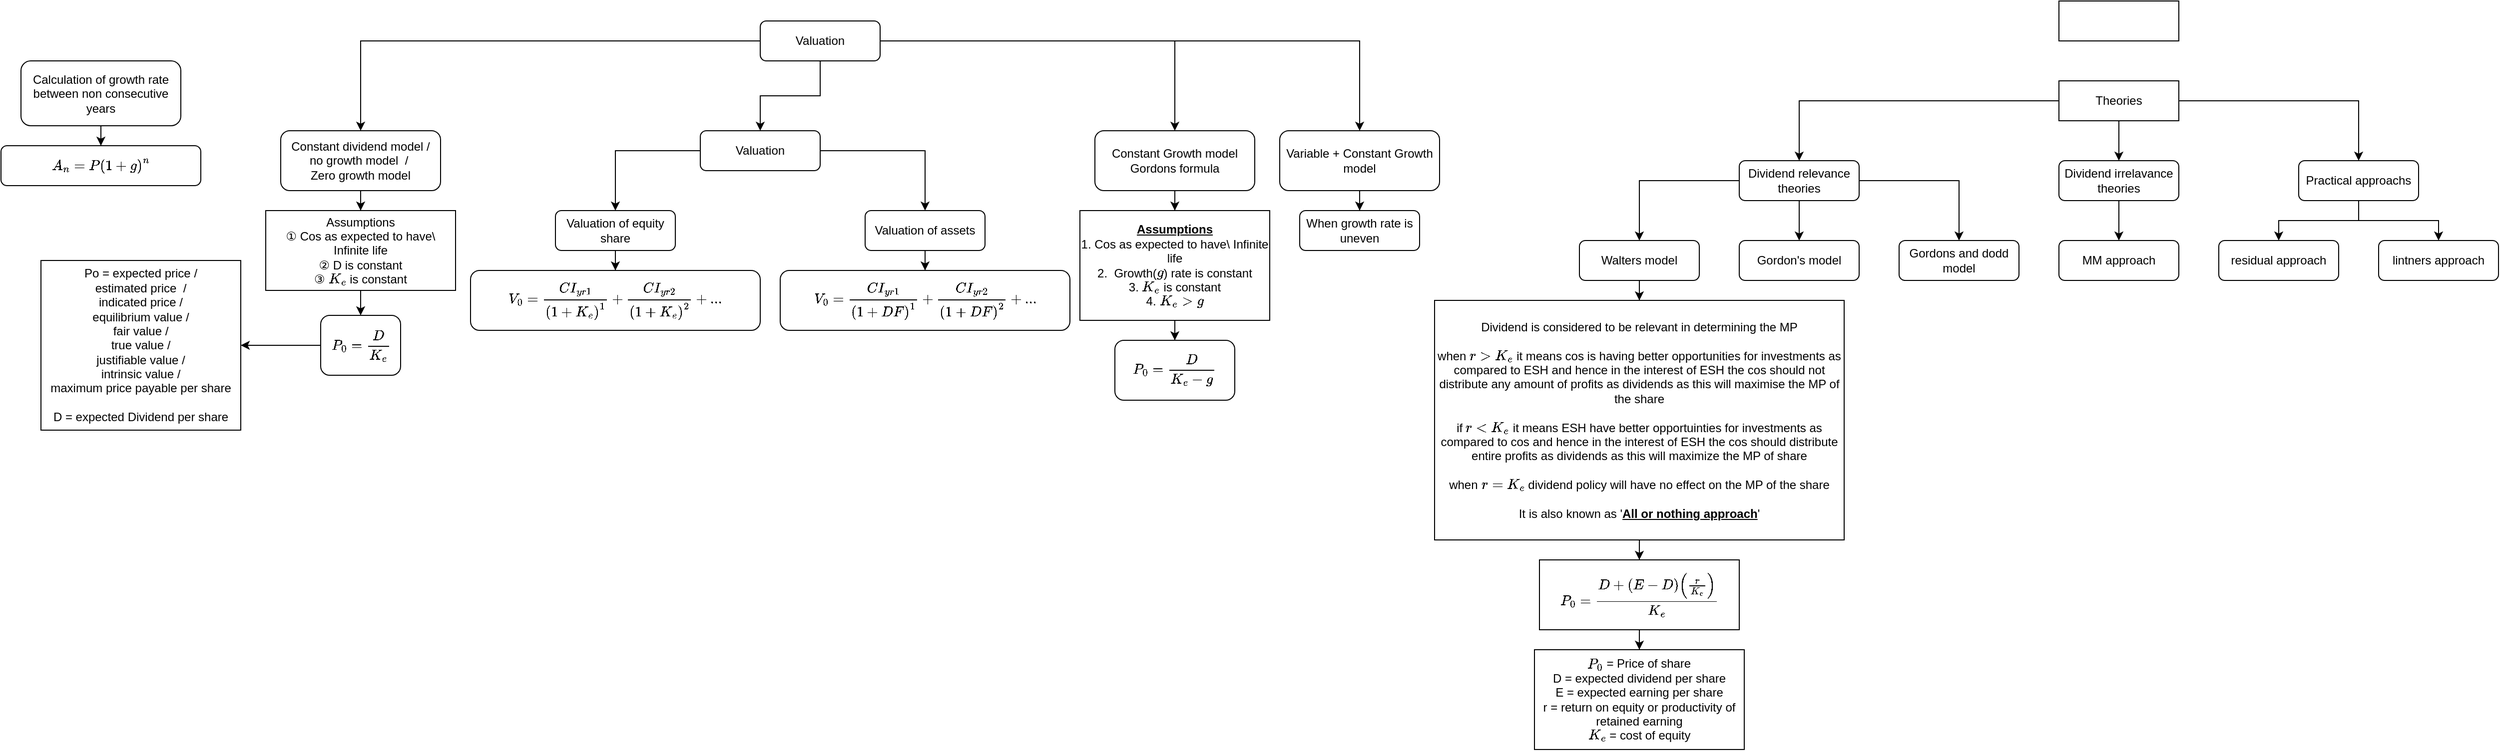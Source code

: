 <mxfile version="14.9.3" type="github">
  <diagram id="XQYA79I7B0DH-fnYUFBf" name="Page-1">
    <mxGraphModel dx="4823" dy="1568" grid="1" gridSize="10" guides="1" tooltips="1" connect="1" arrows="1" fold="1" page="1" pageScale="1" pageWidth="850" pageHeight="1100" math="1" shadow="0">
      <root>
        <mxCell id="0" />
        <mxCell id="1" parent="0" />
        <mxCell id="FfrZzuDR7c2tN7gIPPPY-5" style="edgeStyle=orthogonalEdgeStyle;rounded=0;orthogonalLoop=1;jettySize=auto;html=1;" parent="1" source="FfrZzuDR7c2tN7gIPPPY-1" target="FfrZzuDR7c2tN7gIPPPY-3" edge="1">
          <mxGeometry relative="1" as="geometry" />
        </mxCell>
        <mxCell id="FfrZzuDR7c2tN7gIPPPY-6" style="edgeStyle=orthogonalEdgeStyle;rounded=0;orthogonalLoop=1;jettySize=auto;html=1;" parent="1" source="FfrZzuDR7c2tN7gIPPPY-1" target="FfrZzuDR7c2tN7gIPPPY-2" edge="1">
          <mxGeometry relative="1" as="geometry" />
        </mxCell>
        <mxCell id="FfrZzuDR7c2tN7gIPPPY-7" style="edgeStyle=orthogonalEdgeStyle;rounded=0;orthogonalLoop=1;jettySize=auto;html=1;" parent="1" source="FfrZzuDR7c2tN7gIPPPY-1" target="FfrZzuDR7c2tN7gIPPPY-4" edge="1">
          <mxGeometry relative="1" as="geometry" />
        </mxCell>
        <mxCell id="FfrZzuDR7c2tN7gIPPPY-1" value="Theories" style="rounded=0;whiteSpace=wrap;html=1;" parent="1" vertex="1">
          <mxGeometry x="360" y="80" width="120" height="40" as="geometry" />
        </mxCell>
        <mxCell id="FfrZzuDR7c2tN7gIPPPY-11" style="edgeStyle=orthogonalEdgeStyle;rounded=0;orthogonalLoop=1;jettySize=auto;html=1;" parent="1" source="FfrZzuDR7c2tN7gIPPPY-2" target="FfrZzuDR7c2tN7gIPPPY-9" edge="1">
          <mxGeometry relative="1" as="geometry" />
        </mxCell>
        <mxCell id="FfrZzuDR7c2tN7gIPPPY-12" style="edgeStyle=orthogonalEdgeStyle;rounded=0;orthogonalLoop=1;jettySize=auto;html=1;" parent="1" source="FfrZzuDR7c2tN7gIPPPY-2" target="FfrZzuDR7c2tN7gIPPPY-10" edge="1">
          <mxGeometry relative="1" as="geometry" />
        </mxCell>
        <mxCell id="FfrZzuDR7c2tN7gIPPPY-13" style="edgeStyle=orthogonalEdgeStyle;rounded=0;orthogonalLoop=1;jettySize=auto;html=1;" parent="1" source="FfrZzuDR7c2tN7gIPPPY-2" target="FfrZzuDR7c2tN7gIPPPY-8" edge="1">
          <mxGeometry relative="1" as="geometry" />
        </mxCell>
        <mxCell id="FfrZzuDR7c2tN7gIPPPY-2" value="Dividend relevance theories" style="rounded=1;whiteSpace=wrap;html=1;" parent="1" vertex="1">
          <mxGeometry x="40" y="160" width="120" height="40" as="geometry" />
        </mxCell>
        <mxCell id="FfrZzuDR7c2tN7gIPPPY-15" style="edgeStyle=orthogonalEdgeStyle;rounded=0;orthogonalLoop=1;jettySize=auto;html=1;" parent="1" source="FfrZzuDR7c2tN7gIPPPY-3" target="FfrZzuDR7c2tN7gIPPPY-14" edge="1">
          <mxGeometry relative="1" as="geometry" />
        </mxCell>
        <mxCell id="FfrZzuDR7c2tN7gIPPPY-3" value="Dividend irrelavance theories" style="rounded=1;whiteSpace=wrap;html=1;" parent="1" vertex="1">
          <mxGeometry x="360" y="160" width="120" height="40" as="geometry" />
        </mxCell>
        <mxCell id="FfrZzuDR7c2tN7gIPPPY-18" style="edgeStyle=orthogonalEdgeStyle;rounded=0;orthogonalLoop=1;jettySize=auto;html=1;" parent="1" source="FfrZzuDR7c2tN7gIPPPY-4" target="FfrZzuDR7c2tN7gIPPPY-17" edge="1">
          <mxGeometry relative="1" as="geometry" />
        </mxCell>
        <mxCell id="FfrZzuDR7c2tN7gIPPPY-19" style="edgeStyle=orthogonalEdgeStyle;rounded=0;orthogonalLoop=1;jettySize=auto;html=1;" parent="1" source="FfrZzuDR7c2tN7gIPPPY-4" target="FfrZzuDR7c2tN7gIPPPY-16" edge="1">
          <mxGeometry relative="1" as="geometry" />
        </mxCell>
        <mxCell id="FfrZzuDR7c2tN7gIPPPY-4" value="Practical approachs" style="rounded=1;whiteSpace=wrap;html=1;" parent="1" vertex="1">
          <mxGeometry x="600" y="160" width="120" height="40" as="geometry" />
        </mxCell>
        <mxCell id="FfrZzuDR7c2tN7gIPPPY-8" value="Gordons and dodd model" style="rounded=1;whiteSpace=wrap;html=1;" parent="1" vertex="1">
          <mxGeometry x="200" y="240" width="120" height="40" as="geometry" />
        </mxCell>
        <mxCell id="FfrZzuDR7c2tN7gIPPPY-9" value="Gordon&#39;s model" style="rounded=1;whiteSpace=wrap;html=1;" parent="1" vertex="1">
          <mxGeometry x="40" y="240" width="120" height="40" as="geometry" />
        </mxCell>
        <mxCell id="fYGMT4JVDmkjtTubi5wR-11" style="edgeStyle=orthogonalEdgeStyle;rounded=0;orthogonalLoop=1;jettySize=auto;html=1;" edge="1" parent="1" source="FfrZzuDR7c2tN7gIPPPY-10" target="fYGMT4JVDmkjtTubi5wR-10">
          <mxGeometry relative="1" as="geometry" />
        </mxCell>
        <mxCell id="FfrZzuDR7c2tN7gIPPPY-10" value="Walters model" style="rounded=1;whiteSpace=wrap;html=1;" parent="1" vertex="1">
          <mxGeometry x="-120" y="240" width="120" height="40" as="geometry" />
        </mxCell>
        <mxCell id="FfrZzuDR7c2tN7gIPPPY-14" value="MM approach" style="rounded=1;whiteSpace=wrap;html=1;" parent="1" vertex="1">
          <mxGeometry x="360" y="240" width="120" height="40" as="geometry" />
        </mxCell>
        <mxCell id="FfrZzuDR7c2tN7gIPPPY-16" value="lintners approach" style="rounded=1;whiteSpace=wrap;html=1;" parent="1" vertex="1">
          <mxGeometry x="680" y="240" width="120" height="40" as="geometry" />
        </mxCell>
        <mxCell id="FfrZzuDR7c2tN7gIPPPY-17" value="residual approach" style="rounded=1;whiteSpace=wrap;html=1;" parent="1" vertex="1">
          <mxGeometry x="520" y="240" width="120" height="40" as="geometry" />
        </mxCell>
        <mxCell id="FfrZzuDR7c2tN7gIPPPY-20" value="" style="rounded=0;whiteSpace=wrap;html=1;" parent="1" vertex="1">
          <mxGeometry x="360" width="120" height="40" as="geometry" />
        </mxCell>
        <mxCell id="FfrZzuDR7c2tN7gIPPPY-23" style="edgeStyle=orthogonalEdgeStyle;rounded=0;orthogonalLoop=1;jettySize=auto;html=1;" parent="1" source="FfrZzuDR7c2tN7gIPPPY-21" target="FfrZzuDR7c2tN7gIPPPY-22" edge="1">
          <mxGeometry relative="1" as="geometry" />
        </mxCell>
        <mxCell id="FfrZzuDR7c2tN7gIPPPY-21" value="Valuation of assets" style="rounded=1;whiteSpace=wrap;html=1;" parent="1" vertex="1">
          <mxGeometry x="-835" y="210" width="120" height="40" as="geometry" />
        </mxCell>
        <mxCell id="FfrZzuDR7c2tN7gIPPPY-22" value="`V_0 = (CI_(yr 1))/(1+DF)^1+(CI_(yr 2))/(1+DF)^2+...`" style="rounded=1;whiteSpace=wrap;html=1;" parent="1" vertex="1">
          <mxGeometry x="-920" y="270" width="290" height="60" as="geometry" />
        </mxCell>
        <mxCell id="FfrZzuDR7c2tN7gIPPPY-25" style="edgeStyle=orthogonalEdgeStyle;rounded=0;orthogonalLoop=1;jettySize=auto;html=1;" parent="1" source="FfrZzuDR7c2tN7gIPPPY-24" target="FfrZzuDR7c2tN7gIPPPY-21" edge="1">
          <mxGeometry relative="1" as="geometry" />
        </mxCell>
        <mxCell id="FfrZzuDR7c2tN7gIPPPY-32" style="edgeStyle=orthogonalEdgeStyle;rounded=0;orthogonalLoop=1;jettySize=auto;html=1;" parent="1" source="FfrZzuDR7c2tN7gIPPPY-24" target="FfrZzuDR7c2tN7gIPPPY-29" edge="1">
          <mxGeometry relative="1" as="geometry" />
        </mxCell>
        <mxCell id="FfrZzuDR7c2tN7gIPPPY-24" value="Valuation" style="rounded=1;whiteSpace=wrap;html=1;" parent="1" vertex="1">
          <mxGeometry x="-1000" y="130" width="120" height="40" as="geometry" />
        </mxCell>
        <mxCell id="FfrZzuDR7c2tN7gIPPPY-29" value="Valuation of equity share" style="rounded=1;whiteSpace=wrap;html=1;" parent="1" vertex="1">
          <mxGeometry x="-1145" y="210" width="120" height="40" as="geometry" />
        </mxCell>
        <mxCell id="FfrZzuDR7c2tN7gIPPPY-30" style="edgeStyle=orthogonalEdgeStyle;rounded=0;orthogonalLoop=1;jettySize=auto;html=1;" parent="1" source="FfrZzuDR7c2tN7gIPPPY-29" target="FfrZzuDR7c2tN7gIPPPY-31" edge="1">
          <mxGeometry relative="1" as="geometry" />
        </mxCell>
        <mxCell id="FfrZzuDR7c2tN7gIPPPY-31" value="`V_0 = (CI_(yr 1))/(1+K_e)^1+(CI_(yr 2))/(1+K_e)^2+...`" style="rounded=1;whiteSpace=wrap;html=1;" parent="1" vertex="1">
          <mxGeometry x="-1230" y="270" width="290" height="60" as="geometry" />
        </mxCell>
        <mxCell id="FfrZzuDR7c2tN7gIPPPY-40" style="edgeStyle=orthogonalEdgeStyle;rounded=0;orthogonalLoop=1;jettySize=auto;html=1;" parent="1" source="FfrZzuDR7c2tN7gIPPPY-33" target="FfrZzuDR7c2tN7gIPPPY-38" edge="1">
          <mxGeometry relative="1" as="geometry" />
        </mxCell>
        <mxCell id="FfrZzuDR7c2tN7gIPPPY-33" value="&lt;div&gt;Constant dividend model / &lt;br&gt;&lt;/div&gt;&lt;div&gt;no growth model&lt;span style=&quot;white-space: pre&quot;&gt;  / &lt;/span&gt;&lt;/div&gt;&lt;div&gt;&lt;span style=&quot;white-space: pre&quot;&gt;Zero growth model&lt;/span&gt;&lt;/div&gt;" style="rounded=1;whiteSpace=wrap;html=1;" parent="1" vertex="1">
          <mxGeometry x="-1420" y="130" width="160" height="60" as="geometry" />
        </mxCell>
        <mxCell id="FfrZzuDR7c2tN7gIPPPY-37" style="edgeStyle=orthogonalEdgeStyle;rounded=0;orthogonalLoop=1;jettySize=auto;html=1;" parent="1" source="FfrZzuDR7c2tN7gIPPPY-34" target="FfrZzuDR7c2tN7gIPPPY-36" edge="1">
          <mxGeometry relative="1" as="geometry" />
        </mxCell>
        <mxCell id="FfrZzuDR7c2tN7gIPPPY-34" value="`P_0 = D/K_e`" style="rounded=1;whiteSpace=wrap;html=1;" parent="1" vertex="1">
          <mxGeometry x="-1380" y="315" width="80" height="60" as="geometry" />
        </mxCell>
        <mxCell id="FfrZzuDR7c2tN7gIPPPY-36" value="&lt;div&gt;Po = expected price / &lt;br&gt;&lt;/div&gt;&lt;div&gt;estimated price&amp;nbsp; / &lt;br&gt;&lt;/div&gt;&lt;div&gt;indicated price / &lt;br&gt;&lt;/div&gt;&lt;div&gt;equilibrium value /&lt;/div&gt;&lt;div&gt; fair value /&lt;/div&gt;&lt;div&gt; true value /&lt;/div&gt;&lt;div&gt; justifiable value /&lt;/div&gt;&lt;div&gt; intrinsic value /&lt;/div&gt;&lt;div&gt; maximum price payable per share&lt;/div&gt;&lt;br&gt;D = expected Dividend per share" style="rounded=0;whiteSpace=wrap;html=1;" parent="1" vertex="1">
          <mxGeometry x="-1660" y="260" width="200" height="170" as="geometry" />
        </mxCell>
        <mxCell id="FfrZzuDR7c2tN7gIPPPY-41" style="edgeStyle=orthogonalEdgeStyle;rounded=0;orthogonalLoop=1;jettySize=auto;html=1;" parent="1" source="FfrZzuDR7c2tN7gIPPPY-38" target="FfrZzuDR7c2tN7gIPPPY-34" edge="1">
          <mxGeometry relative="1" as="geometry" />
        </mxCell>
        <mxCell id="FfrZzuDR7c2tN7gIPPPY-38" value="Assumptions&lt;br&gt;&lt;div&gt;① Cos as expected to have\ Infinite life&lt;/div&gt;② D is constant&lt;br&gt;③ `K_e` is constant" style="rounded=0;whiteSpace=wrap;html=1;" parent="1" vertex="1">
          <mxGeometry x="-1435" y="210" width="190" height="80" as="geometry" />
        </mxCell>
        <mxCell id="FfrZzuDR7c2tN7gIPPPY-44" style="edgeStyle=orthogonalEdgeStyle;rounded=0;orthogonalLoop=1;jettySize=auto;html=1;" parent="1" source="FfrZzuDR7c2tN7gIPPPY-42" target="FfrZzuDR7c2tN7gIPPPY-43" edge="1">
          <mxGeometry relative="1" as="geometry" />
        </mxCell>
        <mxCell id="FfrZzuDR7c2tN7gIPPPY-42" value="&lt;div&gt;Constant Growth model&lt;/div&gt;&lt;div&gt;Gordons formula&lt;br&gt;&lt;/div&gt;" style="rounded=1;whiteSpace=wrap;html=1;" parent="1" vertex="1">
          <mxGeometry x="-605" y="130" width="160" height="60" as="geometry" />
        </mxCell>
        <mxCell id="FfrZzuDR7c2tN7gIPPPY-46" style="edgeStyle=orthogonalEdgeStyle;rounded=0;orthogonalLoop=1;jettySize=auto;html=1;" parent="1" source="FfrZzuDR7c2tN7gIPPPY-43" target="FfrZzuDR7c2tN7gIPPPY-45" edge="1">
          <mxGeometry relative="1" as="geometry" />
        </mxCell>
        <mxCell id="FfrZzuDR7c2tN7gIPPPY-43" value="&lt;u&gt;&lt;b&gt;Assumptions&lt;/b&gt;&lt;/u&gt;&lt;br&gt;&lt;div&gt;1. Cos as expected to have\ Infinite life&lt;/div&gt;2.&amp;nbsp; Growth(`g`) rate is constant&lt;br&gt;&lt;div&gt;3. `K_e` is constant&lt;/div&gt;&lt;div&gt;4. `K_e &amp;gt; g`&lt;br&gt;&lt;/div&gt;" style="rounded=0;whiteSpace=wrap;html=1;" parent="1" vertex="1">
          <mxGeometry x="-620" y="210" width="190" height="110" as="geometry" />
        </mxCell>
        <mxCell id="FfrZzuDR7c2tN7gIPPPY-45" value="`P_0 = D/(K_e - g)`" style="rounded=1;whiteSpace=wrap;html=1;" parent="1" vertex="1">
          <mxGeometry x="-585" y="340" width="120" height="60" as="geometry" />
        </mxCell>
        <mxCell id="FfrZzuDR7c2tN7gIPPPY-49" style="edgeStyle=orthogonalEdgeStyle;rounded=0;orthogonalLoop=1;jettySize=auto;html=1;" parent="1" source="FfrZzuDR7c2tN7gIPPPY-47" target="FfrZzuDR7c2tN7gIPPPY-48" edge="1">
          <mxGeometry relative="1" as="geometry" />
        </mxCell>
        <mxCell id="FfrZzuDR7c2tN7gIPPPY-47" value="Calculation of growth rate between non consecutive years" style="rounded=1;whiteSpace=wrap;html=1;" parent="1" vertex="1">
          <mxGeometry x="-1680" y="60" width="160" height="65" as="geometry" />
        </mxCell>
        <mxCell id="FfrZzuDR7c2tN7gIPPPY-48" value="`A_n = P (1 + g)^n`" style="rounded=1;whiteSpace=wrap;html=1;" parent="1" vertex="1">
          <mxGeometry x="-1700" y="145" width="200" height="40" as="geometry" />
        </mxCell>
        <mxCell id="FfrZzuDR7c2tN7gIPPPY-52" style="edgeStyle=orthogonalEdgeStyle;rounded=0;orthogonalLoop=1;jettySize=auto;html=1;entryX=0.5;entryY=0;entryDx=0;entryDy=0;" parent="1" source="FfrZzuDR7c2tN7gIPPPY-50" target="FfrZzuDR7c2tN7gIPPPY-51" edge="1">
          <mxGeometry relative="1" as="geometry" />
        </mxCell>
        <mxCell id="FfrZzuDR7c2tN7gIPPPY-50" value="&lt;div&gt;Variable + Constant Growth model&lt;/div&gt;" style="rounded=1;whiteSpace=wrap;html=1;" parent="1" vertex="1">
          <mxGeometry x="-420" y="130" width="160" height="60" as="geometry" />
        </mxCell>
        <mxCell id="FfrZzuDR7c2tN7gIPPPY-51" value="When growth rate is uneven" style="rounded=1;whiteSpace=wrap;html=1;" parent="1" vertex="1">
          <mxGeometry x="-400" y="210" width="120" height="40" as="geometry" />
        </mxCell>
        <mxCell id="fYGMT4JVDmkjtTubi5wR-2" style="edgeStyle=orthogonalEdgeStyle;rounded=0;orthogonalLoop=1;jettySize=auto;html=1;entryX=0.5;entryY=0;entryDx=0;entryDy=0;" edge="1" parent="1" source="fYGMT4JVDmkjtTubi5wR-1" target="FfrZzuDR7c2tN7gIPPPY-24">
          <mxGeometry relative="1" as="geometry" />
        </mxCell>
        <mxCell id="fYGMT4JVDmkjtTubi5wR-4" style="edgeStyle=orthogonalEdgeStyle;rounded=0;orthogonalLoop=1;jettySize=auto;html=1;" edge="1" parent="1" source="fYGMT4JVDmkjtTubi5wR-1" target="FfrZzuDR7c2tN7gIPPPY-50">
          <mxGeometry relative="1" as="geometry" />
        </mxCell>
        <mxCell id="fYGMT4JVDmkjtTubi5wR-5" style="edgeStyle=orthogonalEdgeStyle;rounded=0;orthogonalLoop=1;jettySize=auto;html=1;" edge="1" parent="1" source="fYGMT4JVDmkjtTubi5wR-1" target="FfrZzuDR7c2tN7gIPPPY-33">
          <mxGeometry relative="1" as="geometry" />
        </mxCell>
        <mxCell id="fYGMT4JVDmkjtTubi5wR-7" style="edgeStyle=orthogonalEdgeStyle;rounded=0;orthogonalLoop=1;jettySize=auto;html=1;" edge="1" parent="1" source="fYGMT4JVDmkjtTubi5wR-1" target="FfrZzuDR7c2tN7gIPPPY-42">
          <mxGeometry relative="1" as="geometry" />
        </mxCell>
        <mxCell id="fYGMT4JVDmkjtTubi5wR-1" value="Valuation" style="rounded=1;whiteSpace=wrap;html=1;" vertex="1" parent="1">
          <mxGeometry x="-940" y="20" width="120" height="40" as="geometry" />
        </mxCell>
        <mxCell id="fYGMT4JVDmkjtTubi5wR-8" value="&amp;nbsp;" style="text;whiteSpace=wrap;html=1;" vertex="1" parent="1">
          <mxGeometry x="-1030" y="160" width="30" height="30" as="geometry" />
        </mxCell>
        <mxCell id="fYGMT4JVDmkjtTubi5wR-14" style="edgeStyle=orthogonalEdgeStyle;rounded=0;orthogonalLoop=1;jettySize=auto;html=1;" edge="1" parent="1" source="fYGMT4JVDmkjtTubi5wR-9" target="fYGMT4JVDmkjtTubi5wR-13">
          <mxGeometry relative="1" as="geometry" />
        </mxCell>
        <mxCell id="fYGMT4JVDmkjtTubi5wR-9" value="`P_0 = (D + (E-D)(r/K_e))/K_e `" style="rounded=0;whiteSpace=wrap;html=1;" vertex="1" parent="1">
          <mxGeometry x="-160" y="560" width="200" height="70" as="geometry" />
        </mxCell>
        <mxCell id="fYGMT4JVDmkjtTubi5wR-12" style="edgeStyle=orthogonalEdgeStyle;rounded=0;orthogonalLoop=1;jettySize=auto;html=1;" edge="1" parent="1" source="fYGMT4JVDmkjtTubi5wR-10" target="fYGMT4JVDmkjtTubi5wR-9">
          <mxGeometry relative="1" as="geometry" />
        </mxCell>
        <mxCell id="fYGMT4JVDmkjtTubi5wR-10" value="&lt;div&gt;Dividend is considered to be relevant in determining the MP&lt;br&gt;&lt;/div&gt;&lt;div&gt;&lt;br&gt;&lt;/div&gt;&lt;div&gt;when `r &amp;gt; K_e` it means cos is having better opportunities for investments as compared to ESH and hence in the interest of ESH the cos should not distribute any amount of profits as dividends as this will maximise the MP of the share&lt;/div&gt;&lt;div&gt;&lt;br&gt;&lt;/div&gt;&lt;div&gt;if `r &amp;lt; K_e` it means ESH have better opportuinties for investments as compared to cos and hence in the interest of ESH the cos should distribute entire profits as dividends as this will maximize the MP of share&lt;/div&gt;&lt;div&gt;&lt;br&gt;&lt;/div&gt;&lt;div&gt;when `r=K_e` dividend policy will have no effect on the MP of the share&lt;/div&gt;&lt;div&gt;&lt;br&gt;&lt;/div&gt;&lt;div&gt;It is also known as &#39;&lt;u&gt;&lt;b&gt;All or nothing approach&lt;/b&gt;&lt;/u&gt;&#39;&lt;br&gt;&lt;/div&gt;" style="rounded=0;whiteSpace=wrap;html=1;" vertex="1" parent="1">
          <mxGeometry x="-265" y="300" width="410" height="240" as="geometry" />
        </mxCell>
        <mxCell id="fYGMT4JVDmkjtTubi5wR-13" value="&lt;div&gt;`P_0` = Price of share&lt;br&gt;&lt;/div&gt;&lt;div&gt;D = expected dividend per share&lt;br&gt;&lt;/div&gt;&lt;div&gt;E = expected earning per share&lt;br&gt;&lt;/div&gt;&lt;div&gt;r = return on equity or productivity of retained earning&lt;/div&gt;&lt;div&gt;`K_e` = cost of equity&lt;br&gt;&lt;/div&gt;" style="rounded=0;whiteSpace=wrap;html=1;" vertex="1" parent="1">
          <mxGeometry x="-165" y="650" width="210" height="100" as="geometry" />
        </mxCell>
      </root>
    </mxGraphModel>
  </diagram>
</mxfile>
